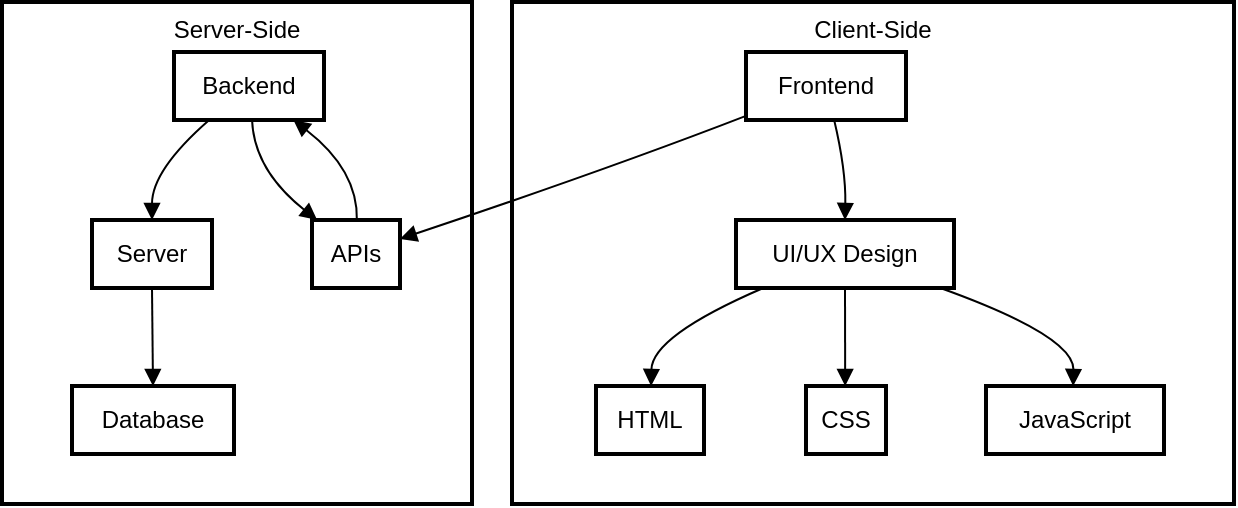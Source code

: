 <mxfile version="24.7.12">
  <diagram name="Page-1" id="qwtAJc5p4VbjAlMombyB">
    <mxGraphModel>
      <root>
        <mxCell id="0" />
        <mxCell id="1" parent="0" />
        <mxCell id="2" value="Server-Side" style="whiteSpace=wrap;strokeWidth=2;verticalAlign=top;" vertex="1" parent="1">
          <mxGeometry width="235" height="251" as="geometry" />
        </mxCell>
        <mxCell id="3" value="Server" style="whiteSpace=wrap;strokeWidth=2;" vertex="1" parent="1">
          <mxGeometry x="45" y="109" width="60" height="34" as="geometry" />
        </mxCell>
        <mxCell id="4" value="Backend" style="whiteSpace=wrap;strokeWidth=2;" vertex="1" parent="1">
          <mxGeometry x="86" y="25" width="75" height="34" as="geometry" />
        </mxCell>
        <mxCell id="5" value="Database" style="whiteSpace=wrap;strokeWidth=2;" vertex="1" parent="1">
          <mxGeometry x="35" y="192" width="81" height="34" as="geometry" />
        </mxCell>
        <mxCell id="6" value="APIs" style="whiteSpace=wrap;strokeWidth=2;" vertex="1" parent="1">
          <mxGeometry x="155" y="109" width="44" height="34" as="geometry" />
        </mxCell>
        <mxCell id="7" value="Client-Side" style="whiteSpace=wrap;strokeWidth=2;verticalAlign=top;" vertex="1" parent="1">
          <mxGeometry x="255" width="361" height="251" as="geometry" />
        </mxCell>
        <mxCell id="8" value="UI/UX Design" style="whiteSpace=wrap;strokeWidth=2;" vertex="1" parent="1">
          <mxGeometry x="367" y="109" width="109" height="34" as="geometry" />
        </mxCell>
        <mxCell id="9" value="Frontend" style="whiteSpace=wrap;strokeWidth=2;" vertex="1" parent="1">
          <mxGeometry x="372" y="25" width="80" height="34" as="geometry" />
        </mxCell>
        <mxCell id="10" value="HTML" style="whiteSpace=wrap;strokeWidth=2;" vertex="1" parent="1">
          <mxGeometry x="297" y="192" width="54" height="34" as="geometry" />
        </mxCell>
        <mxCell id="11" value="CSS" style="whiteSpace=wrap;strokeWidth=2;" vertex="1" parent="1">
          <mxGeometry x="402" y="192" width="40" height="34" as="geometry" />
        </mxCell>
        <mxCell id="12" value="JavaScript" style="whiteSpace=wrap;strokeWidth=2;" vertex="1" parent="1">
          <mxGeometry x="492" y="192" width="89" height="34" as="geometry" />
        </mxCell>
        <mxCell id="13" value="" style="curved=1;startArrow=none;endArrow=block;exitX=0.55;exitY=0.99;entryX=0.5;entryY=-0.01;" edge="1" parent="1" source="9" target="8">
          <mxGeometry relative="1" as="geometry">
            <Array as="points">
              <mxPoint x="422" y="84" />
            </Array>
          </mxGeometry>
        </mxCell>
        <mxCell id="14" value="" style="curved=1;startArrow=none;endArrow=block;exitX=0.14;exitY=0.98;entryX=0.51;entryY=0.01;" edge="1" parent="1" source="8" target="10">
          <mxGeometry relative="1" as="geometry">
            <Array as="points">
              <mxPoint x="325" y="167" />
            </Array>
          </mxGeometry>
        </mxCell>
        <mxCell id="15" value="" style="curved=1;startArrow=none;endArrow=block;exitX=0.5;exitY=0.98;entryX=0.49;entryY=0.01;" edge="1" parent="1" source="8" target="11">
          <mxGeometry relative="1" as="geometry">
            <Array as="points" />
          </mxGeometry>
        </mxCell>
        <mxCell id="16" value="" style="curved=1;startArrow=none;endArrow=block;exitX=0.92;exitY=0.98;entryX=0.49;entryY=0.01;" edge="1" parent="1" source="8" target="12">
          <mxGeometry relative="1" as="geometry">
            <Array as="points">
              <mxPoint x="536" y="167" />
            </Array>
          </mxGeometry>
        </mxCell>
        <mxCell id="17" value="" style="curved=1;startArrow=none;endArrow=block;exitX=0.24;exitY=0.99;entryX=0.5;entryY=-0.01;" edge="1" parent="1" source="4" target="3">
          <mxGeometry relative="1" as="geometry">
            <Array as="points">
              <mxPoint x="75" y="84" />
            </Array>
          </mxGeometry>
        </mxCell>
        <mxCell id="18" value="" style="curved=1;startArrow=none;endArrow=block;exitX=0.5;exitY=0.98;entryX=0.5;entryY=0.01;" edge="1" parent="1" source="3" target="5">
          <mxGeometry relative="1" as="geometry">
            <Array as="points" />
          </mxGeometry>
        </mxCell>
        <mxCell id="19" value="" style="curved=1;startArrow=none;endArrow=block;exitX=0.52;exitY=0.99;entryX=0.05;entryY=-0.01;" edge="1" parent="1" source="4" target="6">
          <mxGeometry relative="1" as="geometry">
            <Array as="points">
              <mxPoint x="126" y="84" />
            </Array>
          </mxGeometry>
        </mxCell>
        <mxCell id="20" value="" style="curved=1;startArrow=none;endArrow=block;exitX=0;exitY=0.94;entryX=1.02;entryY=0.27;" edge="1" parent="1" source="9" target="6">
          <mxGeometry relative="1" as="geometry">
            <Array as="points">
              <mxPoint x="302" y="84" />
            </Array>
          </mxGeometry>
        </mxCell>
        <mxCell id="21" value="" style="curved=1;startArrow=none;endArrow=block;exitX=0.51;exitY=-0.01;entryX=0.79;entryY=0.99;" edge="1" parent="1" source="6" target="4">
          <mxGeometry relative="1" as="geometry">
            <Array as="points">
              <mxPoint x="178" y="84" />
            </Array>
          </mxGeometry>
        </mxCell>
      </root>
    </mxGraphModel>
  </diagram>
</mxfile>
